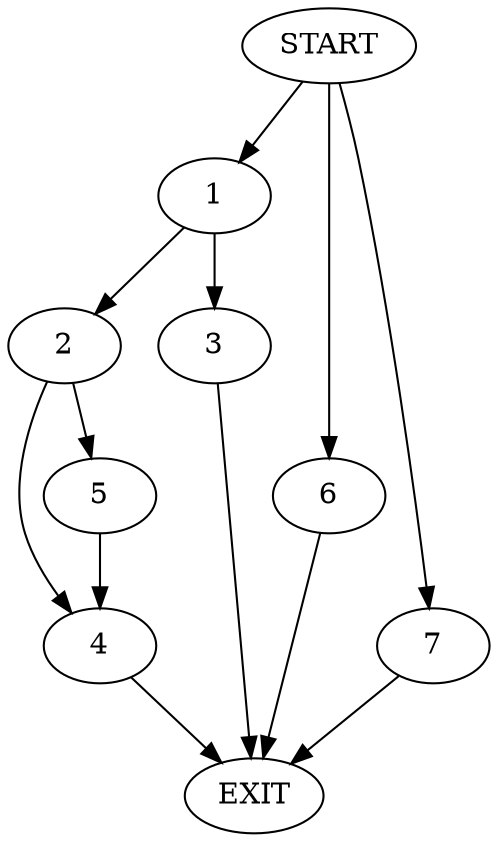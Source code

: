 digraph {
0 [label="START"]
8 [label="EXIT"]
0 -> 1
1 -> 2
1 -> 3
3 -> 8
2 -> 4
2 -> 5
5 -> 4
4 -> 8
0 -> 6
6 -> 8
0 -> 7
7 -> 8
}
